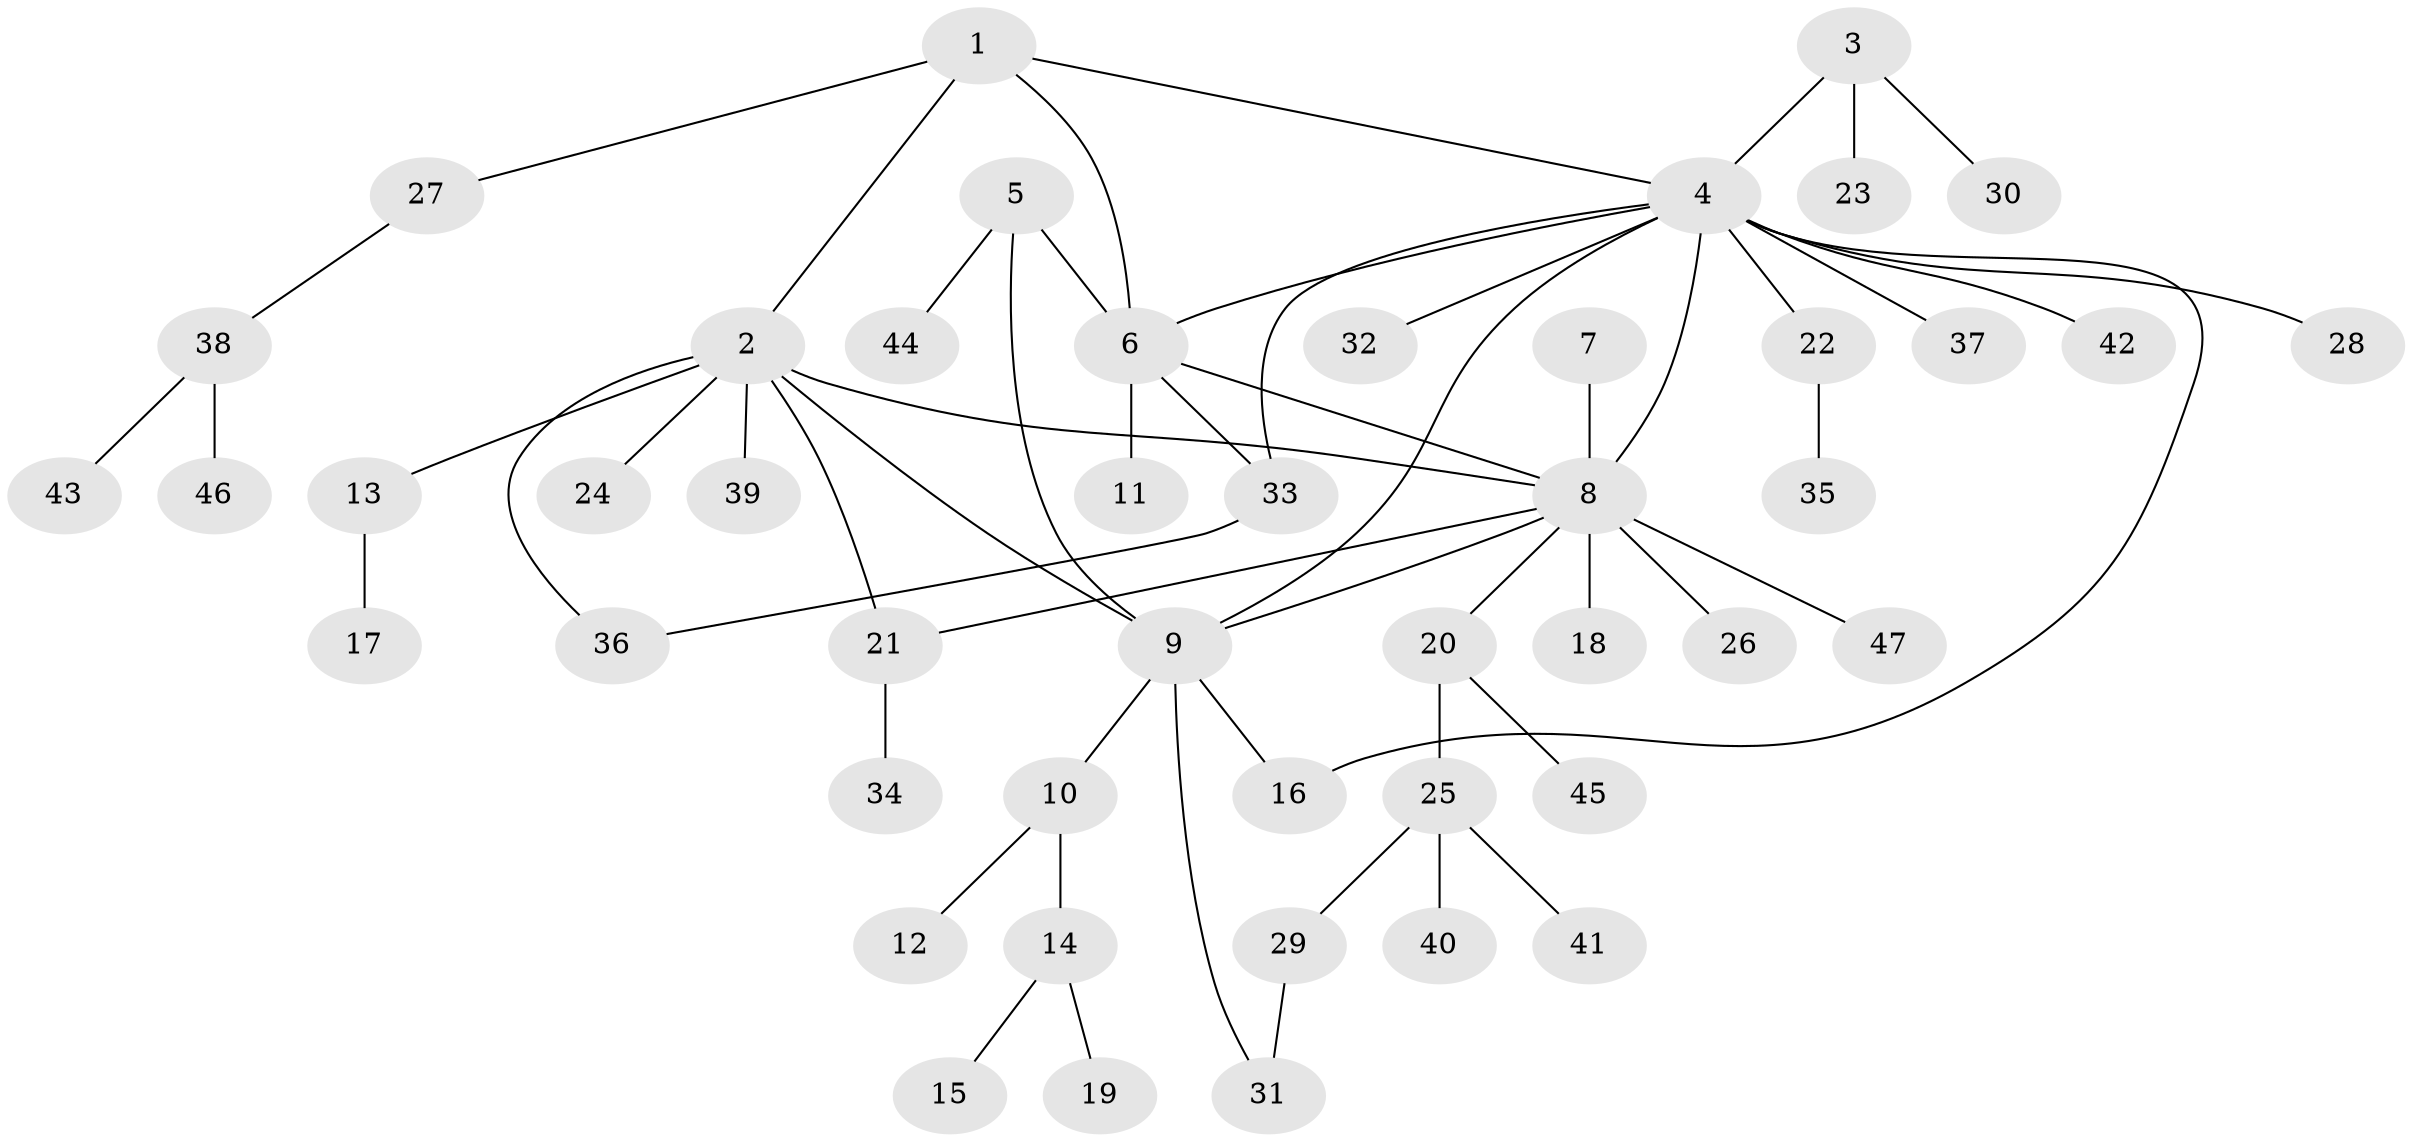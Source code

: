 // coarse degree distribution, {4: 0.030303030303030304, 12: 0.06060606060606061, 2: 0.21212121212121213, 7: 0.030303030303030304, 1: 0.5757575757575758, 8: 0.030303030303030304, 5: 0.030303030303030304, 3: 0.030303030303030304}
// Generated by graph-tools (version 1.1) at 2025/42/03/06/25 10:42:08]
// undirected, 47 vertices, 57 edges
graph export_dot {
graph [start="1"]
  node [color=gray90,style=filled];
  1;
  2;
  3;
  4;
  5;
  6;
  7;
  8;
  9;
  10;
  11;
  12;
  13;
  14;
  15;
  16;
  17;
  18;
  19;
  20;
  21;
  22;
  23;
  24;
  25;
  26;
  27;
  28;
  29;
  30;
  31;
  32;
  33;
  34;
  35;
  36;
  37;
  38;
  39;
  40;
  41;
  42;
  43;
  44;
  45;
  46;
  47;
  1 -- 2;
  1 -- 4;
  1 -- 6;
  1 -- 27;
  2 -- 8;
  2 -- 9;
  2 -- 13;
  2 -- 21;
  2 -- 24;
  2 -- 36;
  2 -- 39;
  3 -- 4;
  3 -- 23;
  3 -- 30;
  4 -- 6;
  4 -- 8;
  4 -- 9;
  4 -- 16;
  4 -- 22;
  4 -- 28;
  4 -- 32;
  4 -- 33;
  4 -- 37;
  4 -- 42;
  5 -- 6;
  5 -- 9;
  5 -- 44;
  6 -- 8;
  6 -- 11;
  6 -- 33;
  7 -- 8;
  8 -- 9;
  8 -- 18;
  8 -- 20;
  8 -- 21;
  8 -- 26;
  8 -- 47;
  9 -- 10;
  9 -- 16;
  9 -- 31;
  10 -- 12;
  10 -- 14;
  13 -- 17;
  14 -- 15;
  14 -- 19;
  20 -- 25;
  20 -- 45;
  21 -- 34;
  22 -- 35;
  25 -- 29;
  25 -- 40;
  25 -- 41;
  27 -- 38;
  29 -- 31;
  33 -- 36;
  38 -- 43;
  38 -- 46;
}

